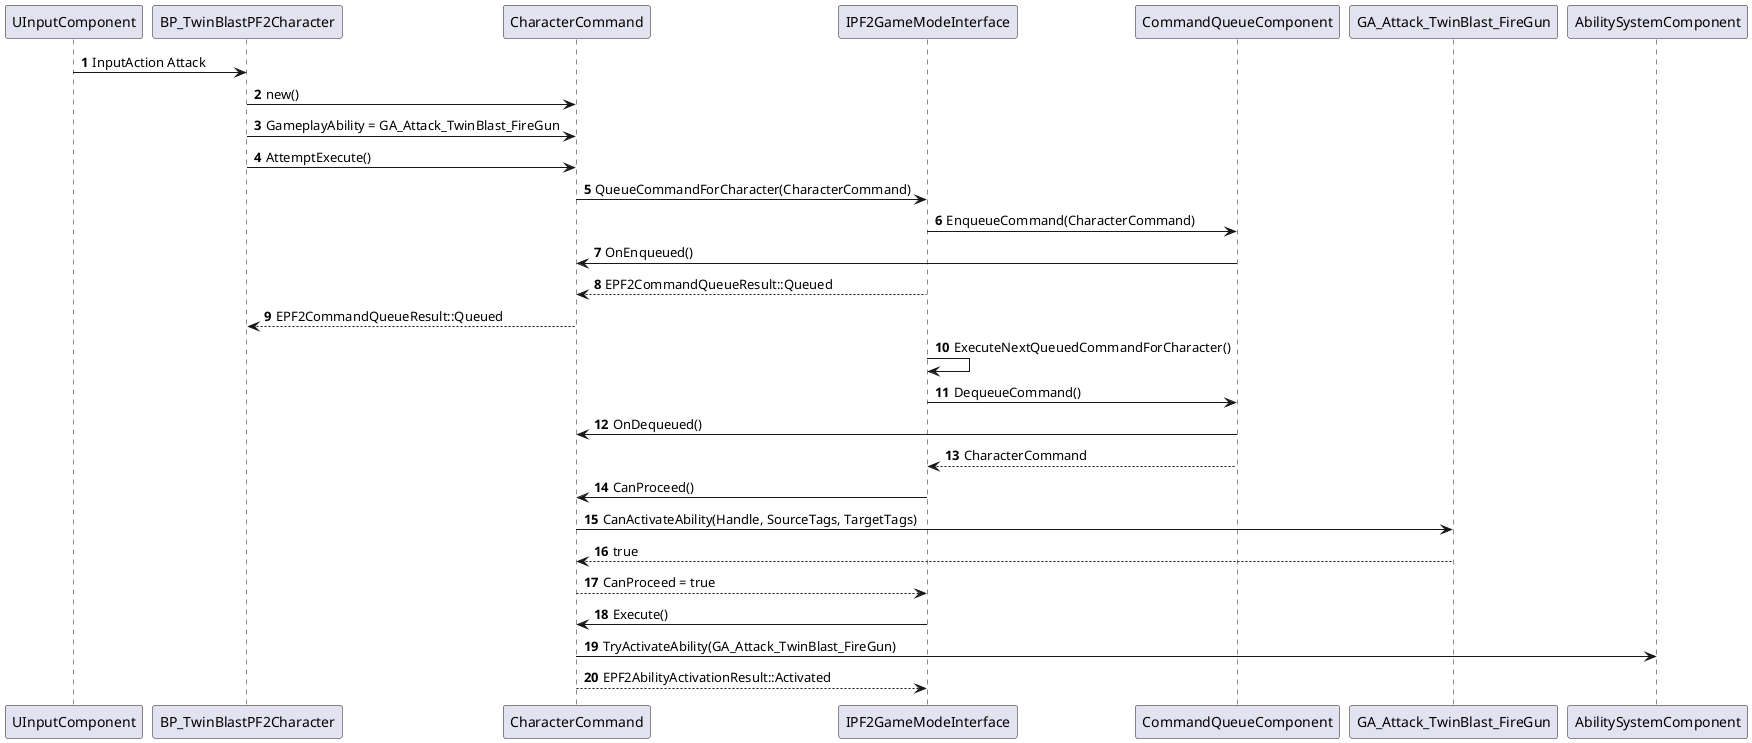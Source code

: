 ﻿@startuml

autonumber

UInputComponent -> BP_TwinBlastPF2Character: InputAction Attack

BP_TwinBlastPF2Character -> CharacterCommand: new()
BP_TwinBlastPF2Character -> CharacterCommand: GameplayAbility = GA_Attack_TwinBlast_FireGun
BP_TwinBlastPF2Character -> CharacterCommand: AttemptExecute()

CharacterCommand -> IPF2GameModeInterface: QueueCommandForCharacter(CharacterCommand)
IPF2GameModeInterface -> CommandQueueComponent: EnqueueCommand(CharacterCommand)
CommandQueueComponent -> CharacterCommand: OnEnqueued()
IPF2GameModeInterface --> CharacterCommand: EPF2CommandQueueResult::Queued
CharacterCommand --> BP_TwinBlastPF2Character: EPF2CommandQueueResult::Queued

IPF2GameModeInterface -> IPF2GameModeInterface: ExecuteNextQueuedCommandForCharacter()
IPF2GameModeInterface -> CommandQueueComponent: DequeueCommand()
CommandQueueComponent -> CharacterCommand: OnDequeued()
CommandQueueComponent --> IPF2GameModeInterface: CharacterCommand
IPF2GameModeInterface -> CharacterCommand: CanProceed()
CharacterCommand -> GA_Attack_TwinBlast_FireGun: CanActivateAbility(Handle, SourceTags, TargetTags)
GA_Attack_TwinBlast_FireGun --> CharacterCommand: true
CharacterCommand --> IPF2GameModeInterface: CanProceed = true
IPF2GameModeInterface -> CharacterCommand: Execute()

CharacterCommand -> AbilitySystemComponent: TryActivateAbility(GA_Attack_TwinBlast_FireGun)
CharacterCommand --> IPF2GameModeInterface: EPF2AbilityActivationResult::Activated
@enduml
